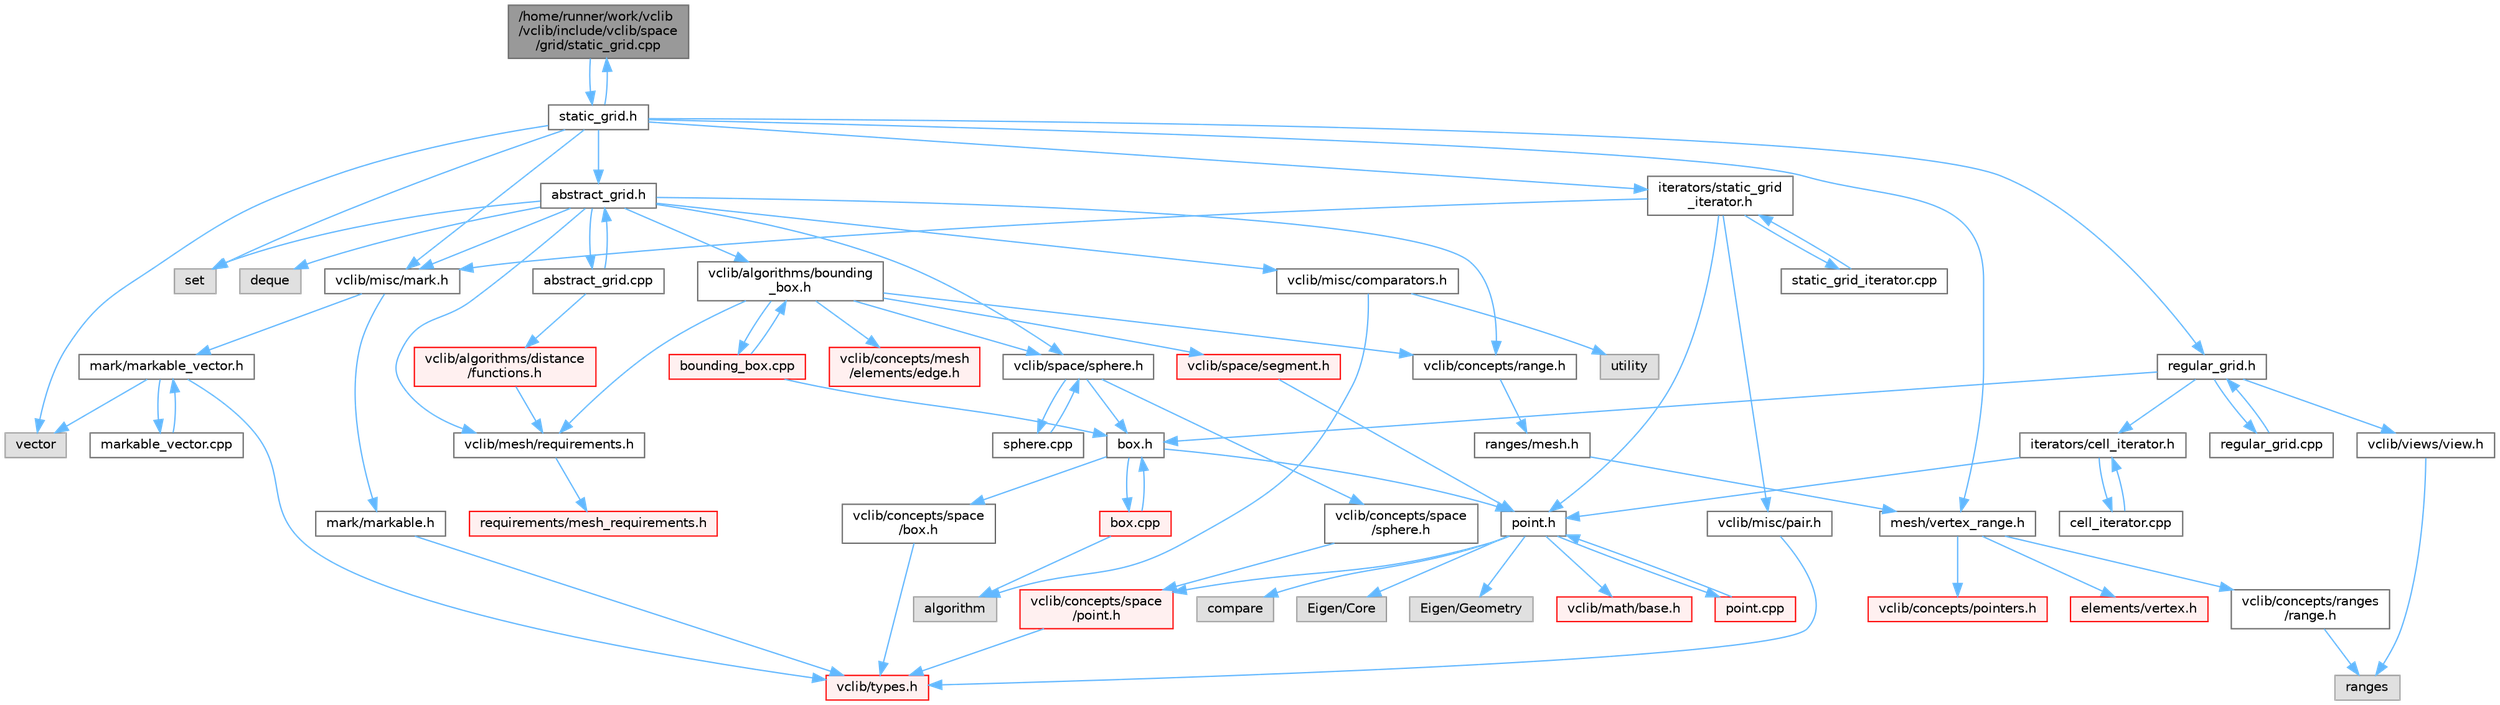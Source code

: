 digraph "/home/runner/work/vclib/vclib/include/vclib/space/grid/static_grid.cpp"
{
 // LATEX_PDF_SIZE
  bgcolor="transparent";
  edge [fontname=Helvetica,fontsize=10,labelfontname=Helvetica,labelfontsize=10];
  node [fontname=Helvetica,fontsize=10,shape=box,height=0.2,width=0.4];
  Node1 [label="/home/runner/work/vclib\l/vclib/include/vclib/space\l/grid/static_grid.cpp",height=0.2,width=0.4,color="gray40", fillcolor="grey60", style="filled", fontcolor="black",tooltip=" "];
  Node1 -> Node2 [color="steelblue1",style="solid"];
  Node2 [label="static_grid.h",height=0.2,width=0.4,color="grey40", fillcolor="white", style="filled",URL="$static__grid_8h.html",tooltip=" "];
  Node2 -> Node3 [color="steelblue1",style="solid"];
  Node3 [label="set",height=0.2,width=0.4,color="grey60", fillcolor="#E0E0E0", style="filled",tooltip=" "];
  Node2 -> Node4 [color="steelblue1",style="solid"];
  Node4 [label="vector",height=0.2,width=0.4,color="grey60", fillcolor="#E0E0E0", style="filled",tooltip=" "];
  Node2 -> Node5 [color="steelblue1",style="solid"];
  Node5 [label="vclib/misc/mark.h",height=0.2,width=0.4,color="grey40", fillcolor="white", style="filled",URL="$misc_2mark_8h.html",tooltip=" "];
  Node5 -> Node6 [color="steelblue1",style="solid"];
  Node6 [label="mark/markable.h",height=0.2,width=0.4,color="grey40", fillcolor="white", style="filled",URL="$markable_8h.html",tooltip=" "];
  Node6 -> Node7 [color="steelblue1",style="solid"];
  Node7 [label="vclib/types.h",height=0.2,width=0.4,color="red", fillcolor="#FFF0F0", style="filled",URL="$types_8h.html",tooltip=" "];
  Node5 -> Node18 [color="steelblue1",style="solid"];
  Node18 [label="mark/markable_vector.h",height=0.2,width=0.4,color="grey40", fillcolor="white", style="filled",URL="$markable__vector_8h.html",tooltip=" "];
  Node18 -> Node4 [color="steelblue1",style="solid"];
  Node18 -> Node7 [color="steelblue1",style="solid"];
  Node18 -> Node19 [color="steelblue1",style="solid"];
  Node19 [label="markable_vector.cpp",height=0.2,width=0.4,color="grey40", fillcolor="white", style="filled",URL="$markable__vector_8cpp.html",tooltip=" "];
  Node19 -> Node18 [color="steelblue1",style="solid"];
  Node2 -> Node20 [color="steelblue1",style="solid"];
  Node20 [label="abstract_grid.h",height=0.2,width=0.4,color="grey40", fillcolor="white", style="filled",URL="$abstract__grid_8h.html",tooltip=" "];
  Node20 -> Node21 [color="steelblue1",style="solid"];
  Node21 [label="deque",height=0.2,width=0.4,color="grey60", fillcolor="#E0E0E0", style="filled",tooltip=" "];
  Node20 -> Node3 [color="steelblue1",style="solid"];
  Node20 -> Node22 [color="steelblue1",style="solid"];
  Node22 [label="vclib/algorithms/bounding\l_box.h",height=0.2,width=0.4,color="grey40", fillcolor="white", style="filled",URL="$algorithms_2bounding__box_8h.html",tooltip=" "];
  Node22 -> Node23 [color="steelblue1",style="solid"];
  Node23 [label="vclib/mesh/requirements.h",height=0.2,width=0.4,color="grey40", fillcolor="white", style="filled",URL="$requirements_8h.html",tooltip=" "];
  Node23 -> Node24 [color="steelblue1",style="solid"];
  Node24 [label="requirements/mesh_requirements.h",height=0.2,width=0.4,color="red", fillcolor="#FFF0F0", style="filled",URL="$mesh__requirements_8h.html",tooltip=" "];
  Node22 -> Node183 [color="steelblue1",style="solid"];
  Node183 [label="vclib/space/segment.h",height=0.2,width=0.4,color="red", fillcolor="#FFF0F0", style="filled",URL="$space_2segment_8h.html",tooltip=" "];
  Node183 -> Node36 [color="steelblue1",style="solid"];
  Node36 [label="point.h",height=0.2,width=0.4,color="grey40", fillcolor="white", style="filled",URL="$space_2point_8h.html",tooltip=" "];
  Node36 -> Node37 [color="steelblue1",style="solid"];
  Node37 [label="compare",height=0.2,width=0.4,color="grey60", fillcolor="#E0E0E0", style="filled",tooltip=" "];
  Node36 -> Node38 [color="steelblue1",style="solid"];
  Node38 [label="Eigen/Core",height=0.2,width=0.4,color="grey60", fillcolor="#E0E0E0", style="filled",tooltip=" "];
  Node36 -> Node39 [color="steelblue1",style="solid"];
  Node39 [label="Eigen/Geometry",height=0.2,width=0.4,color="grey60", fillcolor="#E0E0E0", style="filled",tooltip=" "];
  Node36 -> Node40 [color="steelblue1",style="solid"];
  Node40 [label="vclib/concepts/space\l/point.h",height=0.2,width=0.4,color="red", fillcolor="#FFF0F0", style="filled",URL="$concepts_2space_2point_8h.html",tooltip=" "];
  Node40 -> Node7 [color="steelblue1",style="solid"];
  Node36 -> Node43 [color="steelblue1",style="solid"];
  Node43 [label="vclib/math/base.h",height=0.2,width=0.4,color="red", fillcolor="#FFF0F0", style="filled",URL="$math_2base_8h.html",tooltip=" "];
  Node36 -> Node46 [color="steelblue1",style="solid"];
  Node46 [label="point.cpp",height=0.2,width=0.4,color="red", fillcolor="#FFF0F0", style="filled",URL="$point_8cpp.html",tooltip=" "];
  Node46 -> Node36 [color="steelblue1",style="solid"];
  Node22 -> Node186 [color="steelblue1",style="solid"];
  Node186 [label="vclib/space/sphere.h",height=0.2,width=0.4,color="grey40", fillcolor="white", style="filled",URL="$space_2sphere_8h.html",tooltip=" "];
  Node186 -> Node187 [color="steelblue1",style="solid"];
  Node187 [label="vclib/concepts/space\l/sphere.h",height=0.2,width=0.4,color="grey40", fillcolor="white", style="filled",URL="$concepts_2space_2sphere_8h.html",tooltip=" "];
  Node187 -> Node40 [color="steelblue1",style="solid"];
  Node186 -> Node188 [color="steelblue1",style="solid"];
  Node188 [label="box.h",height=0.2,width=0.4,color="grey40", fillcolor="white", style="filled",URL="$space_2box_8h.html",tooltip=" "];
  Node188 -> Node189 [color="steelblue1",style="solid"];
  Node189 [label="vclib/concepts/space\l/box.h",height=0.2,width=0.4,color="grey40", fillcolor="white", style="filled",URL="$concepts_2space_2box_8h.html",tooltip=" "];
  Node189 -> Node7 [color="steelblue1",style="solid"];
  Node188 -> Node36 [color="steelblue1",style="solid"];
  Node188 -> Node190 [color="steelblue1",style="solid"];
  Node190 [label="box.cpp",height=0.2,width=0.4,color="red", fillcolor="#FFF0F0", style="filled",URL="$box_8cpp.html",tooltip=" "];
  Node190 -> Node188 [color="steelblue1",style="solid"];
  Node190 -> Node96 [color="steelblue1",style="solid"];
  Node96 [label="algorithm",height=0.2,width=0.4,color="grey60", fillcolor="#E0E0E0", style="filled",tooltip=" "];
  Node186 -> Node193 [color="steelblue1",style="solid"];
  Node193 [label="sphere.cpp",height=0.2,width=0.4,color="grey40", fillcolor="white", style="filled",URL="$space_2sphere_8cpp.html",tooltip=" "];
  Node193 -> Node186 [color="steelblue1",style="solid"];
  Node22 -> Node194 [color="steelblue1",style="solid"];
  Node194 [label="vclib/concepts/mesh\l/elements/edge.h",height=0.2,width=0.4,color="red", fillcolor="#FFF0F0", style="filled",URL="$concepts_2mesh_2elements_2edge_8h.html",tooltip=" "];
  Node22 -> Node195 [color="steelblue1",style="solid"];
  Node195 [label="vclib/concepts/range.h",height=0.2,width=0.4,color="grey40", fillcolor="white", style="filled",URL="$range_8h.html",tooltip=" "];
  Node195 -> Node196 [color="steelblue1",style="solid"];
  Node196 [label="ranges/mesh.h",height=0.2,width=0.4,color="grey40", fillcolor="white", style="filled",URL="$concepts_2ranges_2mesh_8h.html",tooltip=" "];
  Node196 -> Node197 [color="steelblue1",style="solid"];
  Node197 [label="mesh/vertex_range.h",height=0.2,width=0.4,color="grey40", fillcolor="white", style="filled",URL="$vertex__range_8h.html",tooltip=" "];
  Node197 -> Node198 [color="steelblue1",style="solid"];
  Node198 [label="vclib/concepts/pointers.h",height=0.2,width=0.4,color="red", fillcolor="#FFF0F0", style="filled",URL="$concepts_2pointers_8h.html",tooltip=" "];
  Node197 -> Node200 [color="steelblue1",style="solid"];
  Node200 [label="vclib/concepts/ranges\l/range.h",height=0.2,width=0.4,color="grey40", fillcolor="white", style="filled",URL="$ranges_2range_8h.html",tooltip=" "];
  Node200 -> Node93 [color="steelblue1",style="solid"];
  Node93 [label="ranges",height=0.2,width=0.4,color="grey60", fillcolor="#E0E0E0", style="filled",tooltip=" "];
  Node197 -> Node74 [color="steelblue1",style="solid"];
  Node74 [label="elements/vertex.h",height=0.2,width=0.4,color="red", fillcolor="#FFF0F0", style="filled",URL="$concepts_2mesh_2elements_2vertex_8h.html",tooltip=" "];
  Node22 -> Node201 [color="steelblue1",style="solid"];
  Node201 [label="bounding_box.cpp",height=0.2,width=0.4,color="red", fillcolor="#FFF0F0", style="filled",URL="$algorithms_2bounding__box_8cpp.html",tooltip=" "];
  Node201 -> Node22 [color="steelblue1",style="solid"];
  Node201 -> Node188 [color="steelblue1",style="solid"];
  Node20 -> Node195 [color="steelblue1",style="solid"];
  Node20 -> Node23 [color="steelblue1",style="solid"];
  Node20 -> Node202 [color="steelblue1",style="solid"];
  Node202 [label="vclib/misc/comparators.h",height=0.2,width=0.4,color="grey40", fillcolor="white", style="filled",URL="$comparators_8h.html",tooltip=" "];
  Node202 -> Node96 [color="steelblue1",style="solid"];
  Node202 -> Node203 [color="steelblue1",style="solid"];
  Node203 [label="utility",height=0.2,width=0.4,color="grey60", fillcolor="#E0E0E0", style="filled",tooltip=" "];
  Node20 -> Node5 [color="steelblue1",style="solid"];
  Node20 -> Node186 [color="steelblue1",style="solid"];
  Node20 -> Node204 [color="steelblue1",style="solid"];
  Node204 [label="abstract_grid.cpp",height=0.2,width=0.4,color="grey40", fillcolor="white", style="filled",URL="$abstract__grid_8cpp.html",tooltip=" "];
  Node204 -> Node20 [color="steelblue1",style="solid"];
  Node204 -> Node205 [color="steelblue1",style="solid"];
  Node205 [label="vclib/algorithms/distance\l/functions.h",height=0.2,width=0.4,color="red", fillcolor="#FFF0F0", style="filled",URL="$distance_2functions_8h.html",tooltip=" "];
  Node205 -> Node23 [color="steelblue1",style="solid"];
  Node2 -> Node240 [color="steelblue1",style="solid"];
  Node240 [label="regular_grid.h",height=0.2,width=0.4,color="grey40", fillcolor="white", style="filled",URL="$regular__grid_8h.html",tooltip=" "];
  Node240 -> Node241 [color="steelblue1",style="solid"];
  Node241 [label="iterators/cell_iterator.h",height=0.2,width=0.4,color="grey40", fillcolor="white", style="filled",URL="$cell__iterator_8h.html",tooltip=" "];
  Node241 -> Node36 [color="steelblue1",style="solid"];
  Node241 -> Node242 [color="steelblue1",style="solid"];
  Node242 [label="cell_iterator.cpp",height=0.2,width=0.4,color="grey40", fillcolor="white", style="filled",URL="$cell__iterator_8cpp.html",tooltip=" "];
  Node242 -> Node241 [color="steelblue1",style="solid"];
  Node240 -> Node92 [color="steelblue1",style="solid"];
  Node92 [label="vclib/views/view.h",height=0.2,width=0.4,color="grey40", fillcolor="white", style="filled",URL="$view_8h.html",tooltip=" "];
  Node92 -> Node93 [color="steelblue1",style="solid"];
  Node240 -> Node188 [color="steelblue1",style="solid"];
  Node240 -> Node243 [color="steelblue1",style="solid"];
  Node243 [label="regular_grid.cpp",height=0.2,width=0.4,color="grey40", fillcolor="white", style="filled",URL="$regular__grid_8cpp.html",tooltip=" "];
  Node243 -> Node240 [color="steelblue1",style="solid"];
  Node2 -> Node244 [color="steelblue1",style="solid"];
  Node244 [label="iterators/static_grid\l_iterator.h",height=0.2,width=0.4,color="grey40", fillcolor="white", style="filled",URL="$static__grid__iterator_8h.html",tooltip=" "];
  Node244 -> Node5 [color="steelblue1",style="solid"];
  Node244 -> Node245 [color="steelblue1",style="solid"];
  Node245 [label="vclib/misc/pair.h",height=0.2,width=0.4,color="grey40", fillcolor="white", style="filled",URL="$pair_8h.html",tooltip=" "];
  Node245 -> Node7 [color="steelblue1",style="solid"];
  Node244 -> Node36 [color="steelblue1",style="solid"];
  Node244 -> Node246 [color="steelblue1",style="solid"];
  Node246 [label="static_grid_iterator.cpp",height=0.2,width=0.4,color="grey40", fillcolor="white", style="filled",URL="$static__grid__iterator_8cpp.html",tooltip=" "];
  Node246 -> Node244 [color="steelblue1",style="solid"];
  Node2 -> Node197 [color="steelblue1",style="solid"];
  Node2 -> Node1 [color="steelblue1",style="solid"];
}
